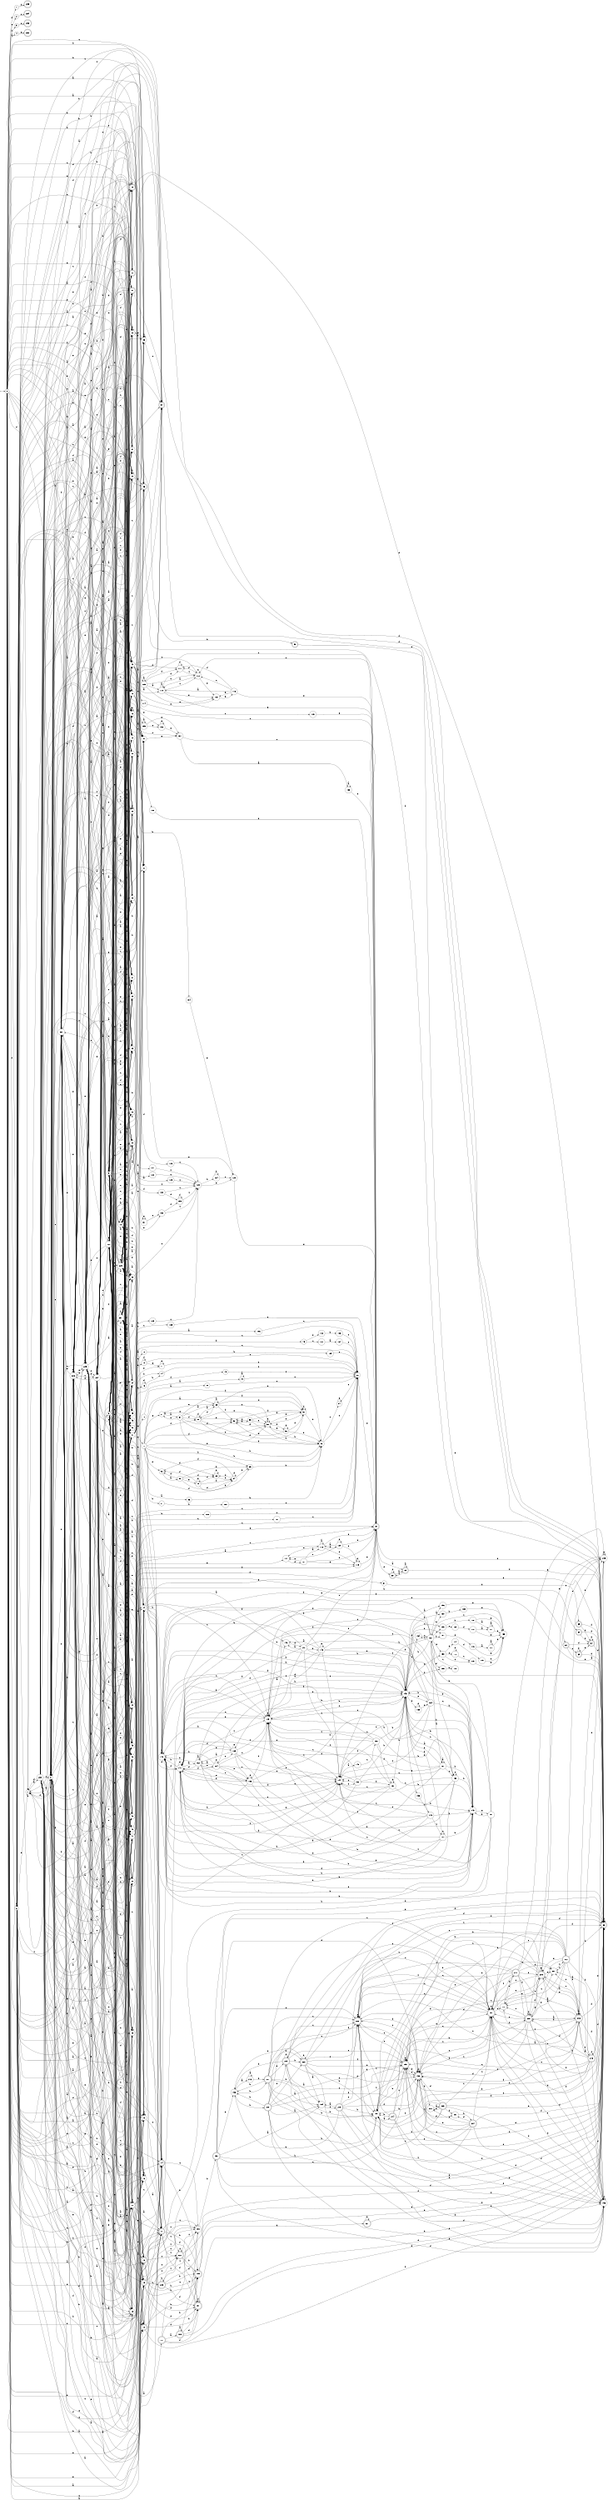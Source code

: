 digraph finite_state_machine {
rankdir=LR;
size="20,20";
node [shape = point]; "dummy0"
node [shape = circle]; "0";
"dummy0" -> "0";
node [shape = circle]; "1";
node [shape = circle]; "2";
node [shape = circle]; "3";
node [shape = circle]; "4";
node [shape = circle]; "5";
node [shape = circle]; "6";
node [shape = circle]; "7";
node [shape = circle]; "8";
node [shape = circle]; "9";
node [shape = circle]; "10";
node [shape = circle]; "11";
node [shape = doublecircle]; "12";node [shape = circle]; "13";
node [shape = doublecircle]; "14";node [shape = doublecircle]; "15";node [shape = circle]; "16";
node [shape = doublecircle]; "17";node [shape = doublecircle]; "18";node [shape = circle]; "19";
node [shape = doublecircle]; "20";node [shape = doublecircle]; "21";node [shape = circle]; "22";
node [shape = circle]; "23";
node [shape = circle]; "24";
node [shape = circle]; "25";
node [shape = circle]; "26";
node [shape = circle]; "27";
node [shape = circle]; "28";
node [shape = circle]; "29";
node [shape = circle]; "30";
node [shape = circle]; "31";
node [shape = circle]; "32";
node [shape = circle]; "33";
node [shape = circle]; "34";
node [shape = circle]; "35";
node [shape = circle]; "36";
node [shape = circle]; "37";
node [shape = circle]; "38";
node [shape = circle]; "39";
node [shape = circle]; "40";
node [shape = circle]; "41";
node [shape = circle]; "42";
node [shape = circle]; "43";
node [shape = circle]; "44";
node [shape = circle]; "45";
node [shape = circle]; "46";
node [shape = circle]; "47";
node [shape = circle]; "48";
node [shape = circle]; "49";
node [shape = circle]; "50";
node [shape = doublecircle]; "51";node [shape = circle]; "52";
node [shape = circle]; "53";
node [shape = doublecircle]; "54";node [shape = circle]; "55";
node [shape = doublecircle]; "56";node [shape = circle]; "57";
node [shape = doublecircle]; "58";node [shape = doublecircle]; "59";node [shape = doublecircle]; "60";node [shape = circle]; "61";
node [shape = doublecircle]; "62";node [shape = doublecircle]; "63";node [shape = doublecircle]; "64";node [shape = doublecircle]; "65";node [shape = circle]; "66";
node [shape = doublecircle]; "67";node [shape = doublecircle]; "68";node [shape = doublecircle]; "69";node [shape = circle]; "70";
node [shape = circle]; "71";
node [shape = circle]; "72";
node [shape = circle]; "73";
node [shape = circle]; "74";
node [shape = circle]; "75";
node [shape = circle]; "76";
node [shape = circle]; "77";
node [shape = circle]; "78";
node [shape = circle]; "79";
node [shape = circle]; "80";
node [shape = circle]; "81";
node [shape = circle]; "82";
node [shape = circle]; "83";
node [shape = circle]; "84";
node [shape = circle]; "85";
node [shape = circle]; "86";
node [shape = circle]; "87";
node [shape = circle]; "88";
node [shape = circle]; "89";
node [shape = circle]; "90";
node [shape = circle]; "91";
node [shape = circle]; "92";
node [shape = circle]; "93";
node [shape = circle]; "94";
node [shape = circle]; "95";
node [shape = circle]; "96";
node [shape = circle]; "97";
node [shape = circle]; "98";
node [shape = circle]; "99";
node [shape = circle]; "100";
node [shape = circle]; "101";
node [shape = circle]; "102";
node [shape = circle]; "103";
node [shape = circle]; "104";
node [shape = circle]; "105";
node [shape = circle]; "106";
node [shape = circle]; "107";
node [shape = circle]; "108";
node [shape = circle]; "109";
node [shape = circle]; "110";
node [shape = circle]; "111";
node [shape = circle]; "112";
node [shape = circle]; "113";
node [shape = circle]; "114";
node [shape = circle]; "115";
node [shape = circle]; "116";
node [shape = circle]; "117";
node [shape = circle]; "118";
node [shape = circle]; "119";
node [shape = circle]; "120";
node [shape = circle]; "121";
node [shape = circle]; "122";
node [shape = circle]; "123";
node [shape = circle]; "124";
node [shape = circle]; "125";
node [shape = circle]; "126";
node [shape = circle]; "127";
node [shape = circle]; "128";
node [shape = circle]; "129";
node [shape = circle]; "130";
node [shape = circle]; "131";
node [shape = circle]; "132";
node [shape = circle]; "133";
node [shape = circle]; "134";
node [shape = circle]; "135";
node [shape = circle]; "136";
node [shape = circle]; "137";
node [shape = circle]; "138";
node [shape = circle]; "139";
node [shape = circle]; "140";
node [shape = circle]; "141";
node [shape = circle]; "142";
node [shape = circle]; "143";
node [shape = circle]; "144";
node [shape = circle]; "145";
node [shape = circle]; "146";
node [shape = circle]; "147";
node [shape = circle]; "148";
node [shape = circle]; "149";
node [shape = circle]; "150";
node [shape = circle]; "151";
node [shape = circle]; "152";
node [shape = circle]; "153";
node [shape = circle]; "154";
node [shape = circle]; "155";
node [shape = circle]; "156";
node [shape = circle]; "157";
node [shape = circle]; "158";
node [shape = circle]; "159";
node [shape = circle]; "160";
node [shape = circle]; "161";
node [shape = circle]; "162";
node [shape = circle]; "163";
node [shape = circle]; "164";
node [shape = circle]; "165";
node [shape = circle]; "166";
node [shape = circle]; "167";
node [shape = circle]; "168";
node [shape = circle]; "169";
node [shape = circle]; "170";
node [shape = circle]; "171";
node [shape = circle]; "172";
node [shape = circle]; "173";
node [shape = circle]; "174";
node [shape = circle]; "175";
node [shape = circle]; "176";
node [shape = circle]; "177";
node [shape = circle]; "178";
node [shape = circle]; "179";
node [shape = circle]; "180";
node [shape = circle]; "181";
node [shape = circle]; "182";
node [shape = circle]; "183";
node [shape = circle]; "184";
node [shape = circle]; "185";
node [shape = circle]; "186";
node [shape = doublecircle]; "187";node [shape = doublecircle]; "188";node [shape = doublecircle]; "189";node [shape = circle]; "190";
node [shape = doublecircle]; "191";node [shape = doublecircle]; "192";node [shape = circle]; "193";
node [shape = circle]; "194";
node [shape = circle]; "195";
node [shape = circle]; "196";
node [shape = doublecircle]; "197";node [shape = doublecircle]; "198";node [shape = doublecircle]; "199";node [shape = doublecircle]; "200";node [shape = circle]; "201";
node [shape = circle]; "202";
node [shape = doublecircle]; "203";node [shape = doublecircle]; "204";node [shape = circle]; "205";
node [shape = doublecircle]; "206";node [shape = circle]; "207";
node [shape = doublecircle]; "208";node [shape = doublecircle]; "209";node [shape = circle]; "210";
node [shape = doublecircle]; "211";node [shape = doublecircle]; "212";node [shape = doublecircle]; "213";node [shape = doublecircle]; "214";node [shape = doublecircle]; "215";node [shape = circle]; "216";
node [shape = doublecircle]; "217";node [shape = doublecircle]; "218";node [shape = doublecircle]; "219";node [shape = doublecircle]; "220";node [shape = doublecircle]; "221";node [shape = doublecircle]; "222";node [shape = doublecircle]; "223";node [shape = circle]; "224";
node [shape = circle]; "225";
node [shape = circle]; "226";
node [shape = circle]; "227";
node [shape = circle]; "228";
node [shape = circle]; "229";
node [shape = circle]; "230";
node [shape = circle]; "231";
node [shape = doublecircle]; "232";node [shape = doublecircle]; "233";node [shape = doublecircle]; "234";node [shape = doublecircle]; "235";"0" -> "1" [label = "d"];
 "0" -> "3" [label = "d"];
 "0" -> "6" [label = "d"];
 "0" -> "7" [label = "d"];
 "0" -> "10" [label = "d"];
 "0" -> "13" [label = "d"];
 "0" -> "45" [label = "d"];
 "0" -> "19" [label = "d"];
 "0" -> "20" [label = "d"];
 "0" -> "21" [label = "d"];
 "0" -> "25" [label = "d"];
 "0" -> "30" [label = "d"];
 "0" -> "32" [label = "c"];
 "0" -> "2" [label = "c"];
 "0" -> "5" [label = "c"];
 "0" -> "39" [label = "c"];
 "0" -> "8" [label = "c"];
 "0" -> "40" [label = "c"];
 "0" -> "14" [label = "c"];
 "0" -> "51" [label = "c"];
 "0" -> "54" [label = "c"];
 "0" -> "57" [label = "c"];
 "0" -> "29" [label = "c"];
 "0" -> "4" [label = "a"];
 "0" -> "12" [label = "a"];
 "0" -> "17" [label = "a"];
 "0" -> "22" [label = "a"];
 "0" -> "27" [label = "a"];
 "0" -> "28" [label = "a"];
 "0" -> "31" [label = "a"];
 "0" -> "33" [label = "a"];
 "0" -> "36" [label = "a"];
 "0" -> "38" [label = "a"];
 "0" -> "43" [label = "a"];
 "0" -> "44" [label = "a"];
 "0" -> "46" [label = "a"];
 "0" -> "48" [label = "a"];
 "0" -> "49" [label = "a"];
 "0" -> "50" [label = "a"];
 "0" -> "55" [label = "a"];
 "0" -> "16" [label = "b"];
 "0" -> "53" [label = "b"];
 "0" -> "24" [label = "b"];
 "0" -> "9" [label = "b"];
 "0" -> "56" [label = "b"];
 "0" -> "11" [label = "b"];
 "0" -> "34" [label = "e"];
 "0" -> "35" [label = "e"];
 "0" -> "37" [label = "e"];
 "0" -> "41" [label = "e"];
 "0" -> "42" [label = "e"];
 "0" -> "15" [label = "e"];
 "0" -> "47" [label = "e"];
 "0" -> "18" [label = "e"];
 "0" -> "52" [label = "e"];
 "0" -> "23" [label = "e"];
 "0" -> "26" [label = "e"];
 "57" -> "58" [label = "b"];
 "58" -> "59" [label = "d"];
 "59" -> "59" [label = "d"];
 "56" -> "59" [label = "d"];
 "55" -> "55" [label = "a"];
 "55" -> "56" [label = "b"];
 "54" -> "59" [label = "d"];
 "53" -> "53" [label = "b"];
 "53" -> "52" [label = "e"];
 "53" -> "54" [label = "c"];
 "52" -> "52" [label = "e"];
 "52" -> "53" [label = "b"];
 "51" -> "59" [label = "d"];
 "50" -> "60" [label = "b"];
 "50" -> "62" [label = "b"];
 "50" -> "61" [label = "d"];
 "62" -> "63" [label = "e"];
 "62" -> "64" [label = "d"];
 "62" -> "59" [label = "d"];
 "64" -> "64" [label = "d"];
 "64" -> "59" [label = "d"];
 "63" -> "63" [label = "e"];
 "63" -> "64" [label = "d"];
 "63" -> "59" [label = "d"];
 "61" -> "65" [label = "d"];
 "65" -> "64" [label = "d"];
 "65" -> "59" [label = "d"];
 "60" -> "64" [label = "d"];
 "60" -> "59" [label = "d"];
 "49" -> "66" [label = "c"];
 "66" -> "67" [label = "e"];
 "67" -> "59" [label = "d"];
 "67" -> "68" [label = "d"];
 "67" -> "69" [label = "a"];
 "69" -> "69" [label = "a"];
 "69" -> "59" [label = "d"];
 "69" -> "68" [label = "d"];
 "68" -> "59" [label = "d"];
 "68" -> "68" [label = "d"];
 "68" -> "69" [label = "a"];
 "48" -> "66" [label = "c"];
 "47" -> "73" [label = "d"];
 "47" -> "75" [label = "d"];
 "47" -> "70" [label = "d"];
 "47" -> "78" [label = "e"];
 "47" -> "71" [label = "e"];
 "47" -> "72" [label = "c"];
 "47" -> "66" [label = "c"];
 "47" -> "77" [label = "c"];
 "47" -> "74" [label = "b"];
 "47" -> "76" [label = "b"];
 "47" -> "79" [label = "a"];
 "79" -> "79" [label = "a"];
 "79" -> "66" [label = "c"];
 "78" -> "80" [label = "a"];
 "80" -> "66" [label = "c"];
 "77" -> "81" [label = "b"];
 "77" -> "93" [label = "b"];
 "77" -> "85" [label = "b"];
 "77" -> "82" [label = "d"];
 "77" -> "83" [label = "d"];
 "77" -> "84" [label = "d"];
 "77" -> "88" [label = "d"];
 "77" -> "91" [label = "d"];
 "77" -> "92" [label = "d"];
 "77" -> "89" [label = "a"];
 "77" -> "86" [label = "a"];
 "77" -> "90" [label = "e"];
 "77" -> "87" [label = "e"];
 "93" -> "94" [label = "e"];
 "93" -> "66" [label = "c"];
 "94" -> "94" [label = "e"];
 "94" -> "66" [label = "c"];
 "92" -> "95" [label = "b"];
 "95" -> "91" [label = "d"];
 "95" -> "92" [label = "d"];
 "95" -> "90" [label = "e"];
 "95" -> "93" [label = "b"];
 "91" -> "91" [label = "d"];
 "91" -> "92" [label = "d"];
 "91" -> "90" [label = "e"];
 "91" -> "93" [label = "b"];
 "90" -> "90" [label = "e"];
 "90" -> "96" [label = "d"];
 "90" -> "91" [label = "d"];
 "90" -> "92" [label = "d"];
 "90" -> "93" [label = "b"];
 "96" -> "96" [label = "d"];
 "96" -> "91" [label = "d"];
 "96" -> "92" [label = "d"];
 "96" -> "90" [label = "e"];
 "96" -> "93" [label = "b"];
 "89" -> "89" [label = "a"];
 "89" -> "88" [label = "d"];
 "89" -> "91" [label = "d"];
 "89" -> "92" [label = "d"];
 "89" -> "90" [label = "e"];
 "89" -> "87" [label = "e"];
 "89" -> "93" [label = "b"];
 "88" -> "88" [label = "d"];
 "88" -> "91" [label = "d"];
 "88" -> "92" [label = "d"];
 "88" -> "89" [label = "a"];
 "88" -> "90" [label = "e"];
 "88" -> "87" [label = "e"];
 "88" -> "93" [label = "b"];
 "87" -> "97" [label = "a"];
 "97" -> "90" [label = "e"];
 "97" -> "87" [label = "e"];
 "97" -> "88" [label = "d"];
 "97" -> "91" [label = "d"];
 "97" -> "92" [label = "d"];
 "97" -> "89" [label = "a"];
 "97" -> "93" [label = "b"];
 "86" -> "93" [label = "b"];
 "85" -> "93" [label = "b"];
 "84" -> "82" [label = "d"];
 "84" -> "83" [label = "d"];
 "84" -> "84" [label = "d"];
 "84" -> "85" [label = "b"];
 "83" -> "83" [label = "d"];
 "83" -> "84" [label = "d"];
 "82" -> "98" [label = "a"];
 "98" -> "82" [label = "d"];
 "98" -> "83" [label = "d"];
 "98" -> "84" [label = "d"];
 "98" -> "99" [label = "e"];
 "98" -> "85" [label = "b"];
 "99" -> "99" [label = "e"];
 "99" -> "82" [label = "d"];
 "99" -> "83" [label = "d"];
 "99" -> "84" [label = "d"];
 "99" -> "85" [label = "b"];
 "81" -> "100" [label = "b"];
 "100" -> "66" [label = "c"];
 "76" -> "101" [label = "c"];
 "76" -> "102" [label = "d"];
 "102" -> "103" [label = "b"];
 "103" -> "66" [label = "c"];
 "101" -> "104" [label = "a"];
 "104" -> "66" [label = "c"];
 "75" -> "66" [label = "c"];
 "74" -> "66" [label = "c"];
 "73" -> "73" [label = "d"];
 "73" -> "74" [label = "b"];
 "72" -> "105" [label = "b"];
 "105" -> "66" [label = "c"];
 "71" -> "71" [label = "e"];
 "71" -> "66" [label = "c"];
 "70" -> "70" [label = "d"];
 "70" -> "71" [label = "e"];
 "70" -> "66" [label = "c"];
 "46" -> "106" [label = "a"];
 "106" -> "66" [label = "c"];
 "45" -> "107" [label = "c"];
 "107" -> "66" [label = "c"];
 "44" -> "66" [label = "c"];
 "43" -> "108" [label = "b"];
 "108" -> "66" [label = "c"];
 "42" -> "109" [label = "a"];
 "42" -> "110" [label = "a"];
 "42" -> "111" [label = "d"];
 "42" -> "112" [label = "c"];
 "42" -> "114" [label = "c"];
 "42" -> "113" [label = "e"];
 "42" -> "67" [label = "e"];
 "114" -> "115" [label = "e"];
 "115" -> "67" [label = "e"];
 "113" -> "116" [label = "e"];
 "116" -> "113" [label = "e"];
 "116" -> "67" [label = "e"];
 "116" -> "110" [label = "a"];
 "116" -> "111" [label = "d"];
 "116" -> "112" [label = "c"];
 "112" -> "112" [label = "c"];
 "112" -> "111" [label = "d"];
 "112" -> "110" [label = "a"];
 "112" -> "113" [label = "e"];
 "112" -> "67" [label = "e"];
 "111" -> "111" [label = "d"];
 "111" -> "112" [label = "c"];
 "110" -> "110" [label = "a"];
 "110" -> "111" [label = "d"];
 "110" -> "112" [label = "c"];
 "110" -> "113" [label = "e"];
 "110" -> "67" [label = "e"];
 "109" -> "109" [label = "a"];
 "109" -> "110" [label = "a"];
 "109" -> "111" [label = "d"];
 "109" -> "112" [label = "c"];
 "109" -> "113" [label = "e"];
 "109" -> "67" [label = "e"];
 "41" -> "67" [label = "e"];
 "41" -> "117" [label = "e"];
 "41" -> "118" [label = "a"];
 "41" -> "119" [label = "d"];
 "119" -> "119" [label = "d"];
 "119" -> "67" [label = "e"];
 "118" -> "118" [label = "a"];
 "118" -> "120" [label = "e"];
 "118" -> "67" [label = "e"];
 "118" -> "117" [label = "e"];
 "118" -> "119" [label = "d"];
 "120" -> "120" [label = "e"];
 "120" -> "67" [label = "e"];
 "120" -> "117" [label = "e"];
 "120" -> "118" [label = "a"];
 "120" -> "119" [label = "d"];
 "117" -> "121" [label = "d"];
 "121" -> "67" [label = "e"];
 "121" -> "117" [label = "e"];
 "121" -> "118" [label = "a"];
 "121" -> "119" [label = "d"];
 "40" -> "67" [label = "e"];
 "39" -> "122" [label = "a"];
 "122" -> "123" [label = "c"];
 "123" -> "124" [label = "b"];
 "123" -> "125" [label = "e"];
 "125" -> "67" [label = "e"];
 "124" -> "124" [label = "b"];
 "124" -> "125" [label = "e"];
 "38" -> "126" [label = "d"];
 "126" -> "123" [label = "c"];
 "37" -> "127" [label = "b"];
 "127" -> "123" [label = "c"];
 "36" -> "123" [label = "c"];
 "35" -> "128" [label = "a"];
 "128" -> "123" [label = "c"];
 "34" -> "129" [label = "d"];
 "129" -> "123" [label = "c"];
 "33" -> "123" [label = "c"];
 "32" -> "130" [label = "d"];
 "32" -> "131" [label = "e"];
 "32" -> "132" [label = "e"];
 "132" -> "133" [label = "d"];
 "132" -> "123" [label = "c"];
 "133" -> "133" [label = "d"];
 "133" -> "123" [label = "c"];
 "131" -> "131" [label = "e"];
 "131" -> "132" [label = "e"];
 "130" -> "133" [label = "d"];
 "130" -> "123" [label = "c"];
 "31" -> "125" [label = "e"];
 "30" -> "30" [label = "d"];
 "30" -> "31" [label = "a"];
 "29" -> "134" [label = "b"];
 "134" -> "125" [label = "e"];
 "28" -> "135" [label = "a"];
 "28" -> "136" [label = "e"];
 "28" -> "137" [label = "e"];
 "137" -> "138" [label = "a"];
 "137" -> "67" [label = "e"];
 "138" -> "138" [label = "a"];
 "138" -> "67" [label = "e"];
 "136" -> "136" [label = "e"];
 "136" -> "137" [label = "e"];
 "135" -> "135" [label = "a"];
 "135" -> "136" [label = "e"];
 "135" -> "137" [label = "e"];
 "27" -> "137" [label = "e"];
 "26" -> "26" [label = "e"];
 "26" -> "27" [label = "a"];
 "25" -> "139" [label = "c"];
 "139" -> "67" [label = "e"];
 "24" -> "140" [label = "b"];
 "24" -> "142" [label = "b"];
 "24" -> "143" [label = "b"];
 "24" -> "141" [label = "d"];
 "24" -> "144" [label = "c"];
 "24" -> "145" [label = "c"];
 "24" -> "146" [label = "a"];
 "24" -> "67" [label = "e"];
 "146" -> "147" [label = "d"];
 "147" -> "146" [label = "a"];
 "147" -> "67" [label = "e"];
 "147" -> "148" [label = "e"];
 "147" -> "140" [label = "b"];
 "147" -> "142" [label = "b"];
 "147" -> "143" [label = "b"];
 "147" -> "141" [label = "d"];
 "147" -> "144" [label = "c"];
 "147" -> "145" [label = "c"];
 "148" -> "67" [label = "e"];
 "148" -> "148" [label = "e"];
 "148" -> "146" [label = "a"];
 "148" -> "140" [label = "b"];
 "148" -> "142" [label = "b"];
 "148" -> "143" [label = "b"];
 "148" -> "141" [label = "d"];
 "148" -> "144" [label = "c"];
 "148" -> "145" [label = "c"];
 "145" -> "144" [label = "c"];
 "145" -> "145" [label = "c"];
 "145" -> "140" [label = "b"];
 "145" -> "142" [label = "b"];
 "145" -> "143" [label = "b"];
 "145" -> "141" [label = "d"];
 "145" -> "146" [label = "a"];
 "145" -> "67" [label = "e"];
 "144" -> "149" [label = "a"];
 "144" -> "150" [label = "c"];
 "150" -> "144" [label = "c"];
 "150" -> "145" [label = "c"];
 "150" -> "141" [label = "d"];
 "150" -> "151" [label = "d"];
 "150" -> "140" [label = "b"];
 "150" -> "142" [label = "b"];
 "150" -> "143" [label = "b"];
 "151" -> "141" [label = "d"];
 "151" -> "151" [label = "d"];
 "151" -> "144" [label = "c"];
 "151" -> "145" [label = "c"];
 "151" -> "140" [label = "b"];
 "151" -> "142" [label = "b"];
 "151" -> "143" [label = "b"];
 "149" -> "152" [label = "c"];
 "152" -> "144" [label = "c"];
 "152" -> "145" [label = "c"];
 "152" -> "141" [label = "d"];
 "152" -> "151" [label = "d"];
 "152" -> "140" [label = "b"];
 "152" -> "142" [label = "b"];
 "152" -> "143" [label = "b"];
 "143" -> "160" [label = "b"];
 "143" -> "140" [label = "b"];
 "143" -> "157" [label = "b"];
 "143" -> "142" [label = "b"];
 "143" -> "143" [label = "b"];
 "143" -> "153" [label = "e"];
 "143" -> "164" [label = "e"];
 "143" -> "158" [label = "e"];
 "143" -> "144" [label = "c"];
 "143" -> "145" [label = "c"];
 "143" -> "162" [label = "c"];
 "143" -> "154" [label = "c"];
 "143" -> "159" [label = "c"];
 "143" -> "155" [label = "d"];
 "143" -> "163" [label = "d"];
 "143" -> "141" [label = "d"];
 "143" -> "161" [label = "a"];
 "143" -> "156" [label = "a"];
 "164" -> "140" [label = "b"];
 "164" -> "142" [label = "b"];
 "164" -> "143" [label = "b"];
 "164" -> "141" [label = "d"];
 "164" -> "144" [label = "c"];
 "164" -> "145" [label = "c"];
 "163" -> "163" [label = "d"];
 "163" -> "164" [label = "e"];
 "162" -> "144" [label = "c"];
 "162" -> "145" [label = "c"];
 "162" -> "162" [label = "c"];
 "162" -> "140" [label = "b"];
 "162" -> "142" [label = "b"];
 "162" -> "143" [label = "b"];
 "162" -> "141" [label = "d"];
 "161" -> "161" [label = "a"];
 "161" -> "144" [label = "c"];
 "161" -> "145" [label = "c"];
 "161" -> "162" [label = "c"];
 "161" -> "140" [label = "b"];
 "161" -> "142" [label = "b"];
 "161" -> "143" [label = "b"];
 "161" -> "141" [label = "d"];
 "160" -> "165" [label = "b"];
 "165" -> "166" [label = "e"];
 "166" -> "167" [label = "c"];
 "167" -> "144" [label = "c"];
 "167" -> "145" [label = "c"];
 "167" -> "162" [label = "c"];
 "167" -> "154" [label = "c"];
 "167" -> "159" [label = "c"];
 "167" -> "155" [label = "d"];
 "167" -> "141" [label = "d"];
 "167" -> "161" [label = "a"];
 "167" -> "156" [label = "a"];
 "167" -> "160" [label = "b"];
 "167" -> "140" [label = "b"];
 "167" -> "157" [label = "b"];
 "167" -> "142" [label = "b"];
 "167" -> "143" [label = "b"];
 "167" -> "158" [label = "e"];
 "159" -> "168" [label = "b"];
 "159" -> "169" [label = "c"];
 "169" -> "170" [label = "d"];
 "170" -> "171" [label = "a"];
 "170" -> "166" [label = "e"];
 "171" -> "171" [label = "a"];
 "171" -> "166" [label = "e"];
 "168" -> "171" [label = "a"];
 "168" -> "166" [label = "e"];
 "158" -> "172" [label = "d"];
 "158" -> "174" [label = "d"];
 "158" -> "173" [label = "c"];
 "174" -> "175" [label = "d"];
 "175" -> "166" [label = "e"];
 "173" -> "166" [label = "e"];
 "172" -> "172" [label = "d"];
 "172" -> "173" [label = "c"];
 "157" -> "176" [label = "d"];
 "176" -> "177" [label = "a"];
 "176" -> "166" [label = "e"];
 "177" -> "177" [label = "a"];
 "177" -> "166" [label = "e"];
 "156" -> "166" [label = "e"];
 "155" -> "178" [label = "b"];
 "178" -> "167" [label = "c"];
 "154" -> "167" [label = "c"];
 "153" -> "179" [label = "c"];
 "179" -> "144" [label = "c"];
 "179" -> "145" [label = "c"];
 "179" -> "180" [label = "c"];
 "179" -> "140" [label = "b"];
 "179" -> "142" [label = "b"];
 "179" -> "143" [label = "b"];
 "179" -> "141" [label = "d"];
 "180" -> "144" [label = "c"];
 "180" -> "145" [label = "c"];
 "180" -> "180" [label = "c"];
 "180" -> "140" [label = "b"];
 "180" -> "142" [label = "b"];
 "180" -> "143" [label = "b"];
 "180" -> "141" [label = "d"];
 "142" -> "181" [label = "e"];
 "181" -> "140" [label = "b"];
 "181" -> "142" [label = "b"];
 "181" -> "143" [label = "b"];
 "181" -> "141" [label = "d"];
 "181" -> "144" [label = "c"];
 "181" -> "145" [label = "c"];
 "141" -> "141" [label = "d"];
 "141" -> "182" [label = "a"];
 "141" -> "183" [label = "e"];
 "141" -> "140" [label = "b"];
 "141" -> "142" [label = "b"];
 "141" -> "143" [label = "b"];
 "141" -> "144" [label = "c"];
 "141" -> "145" [label = "c"];
 "183" -> "183" [label = "e"];
 "183" -> "141" [label = "d"];
 "183" -> "140" [label = "b"];
 "183" -> "142" [label = "b"];
 "183" -> "143" [label = "b"];
 "183" -> "144" [label = "c"];
 "183" -> "145" [label = "c"];
 "182" -> "182" [label = "a"];
 "182" -> "184" [label = "e"];
 "182" -> "185" [label = "e"];
 "182" -> "183" [label = "e"];
 "182" -> "141" [label = "d"];
 "182" -> "140" [label = "b"];
 "182" -> "142" [label = "b"];
 "182" -> "143" [label = "b"];
 "182" -> "144" [label = "c"];
 "182" -> "145" [label = "c"];
 "185" -> "185" [label = "e"];
 "185" -> "183" [label = "e"];
 "185" -> "182" [label = "a"];
 "185" -> "141" [label = "d"];
 "185" -> "140" [label = "b"];
 "185" -> "142" [label = "b"];
 "185" -> "143" [label = "b"];
 "185" -> "144" [label = "c"];
 "185" -> "145" [label = "c"];
 "184" -> "184" [label = "e"];
 "184" -> "185" [label = "e"];
 "184" -> "183" [label = "e"];
 "184" -> "182" [label = "a"];
 "184" -> "141" [label = "d"];
 "184" -> "140" [label = "b"];
 "184" -> "142" [label = "b"];
 "184" -> "143" [label = "b"];
 "184" -> "144" [label = "c"];
 "184" -> "145" [label = "c"];
 "140" -> "140" [label = "b"];
 "140" -> "142" [label = "b"];
 "140" -> "143" [label = "b"];
 "140" -> "141" [label = "d"];
 "140" -> "144" [label = "c"];
 "140" -> "145" [label = "c"];
 "23" -> "23" [label = "e"];
 "23" -> "24" [label = "b"];
 "22" -> "186" [label = "d"];
 "186" -> "67" [label = "e"];
 "21" -> "59" [label = "d"];
 "20" -> "59" [label = "d"];
 "19" -> "187" [label = "a"];
 "187" -> "188" [label = "a"];
 "187" -> "189" [label = "b"];
 "187" -> "190" [label = "c"];
 "187" -> "59" [label = "d"];
 "187" -> "191" [label = "d"];
 "191" -> "59" [label = "d"];
 "191" -> "191" [label = "d"];
 "190" -> "192" [label = "b"];
 "192" -> "193" [label = "b"];
 "192" -> "195" [label = "b"];
 "192" -> "194" [label = "a"];
 "192" -> "59" [label = "d"];
 "192" -> "196" [label = "d"];
 "192" -> "198" [label = "d"];
 "192" -> "200" [label = "c"];
 "192" -> "197" [label = "c"];
 "192" -> "199" [label = "c"];
 "200" -> "200" [label = "c"];
 "200" -> "197" [label = "c"];
 "200" -> "199" [label = "c"];
 "200" -> "195" [label = "b"];
 "200" -> "59" [label = "d"];
 "200" -> "196" [label = "d"];
 "200" -> "198" [label = "d"];
 "199" -> "200" [label = "c"];
 "199" -> "197" [label = "c"];
 "199" -> "199" [label = "c"];
 "199" -> "195" [label = "b"];
 "199" -> "59" [label = "d"];
 "199" -> "196" [label = "d"];
 "199" -> "198" [label = "d"];
 "198" -> "196" [label = "d"];
 "198" -> "198" [label = "d"];
 "198" -> "201" [label = "d"];
 "198" -> "202" [label = "d"];
 "198" -> "59" [label = "d"];
 "198" -> "195" [label = "b"];
 "198" -> "200" [label = "c"];
 "198" -> "197" [label = "c"];
 "198" -> "199" [label = "c"];
 "202" -> "203" [label = "a"];
 "203" -> "196" [label = "d"];
 "203" -> "198" [label = "d"];
 "203" -> "201" [label = "d"];
 "203" -> "202" [label = "d"];
 "203" -> "59" [label = "d"];
 "203" -> "195" [label = "b"];
 "203" -> "200" [label = "c"];
 "203" -> "197" [label = "c"];
 "203" -> "199" [label = "c"];
 "201" -> "204" [label = "b"];
 "204" -> "196" [label = "d"];
 "204" -> "198" [label = "d"];
 "204" -> "201" [label = "d"];
 "204" -> "202" [label = "d"];
 "204" -> "59" [label = "d"];
 "204" -> "195" [label = "b"];
 "204" -> "200" [label = "c"];
 "204" -> "197" [label = "c"];
 "204" -> "199" [label = "c"];
 "197" -> "200" [label = "c"];
 "197" -> "199" [label = "c"];
 "197" -> "197" [label = "c"];
 "197" -> "207" [label = "c"];
 "197" -> "209" [label = "d"];
 "197" -> "59" [label = "d"];
 "197" -> "196" [label = "d"];
 "197" -> "198" [label = "d"];
 "197" -> "208" [label = "e"];
 "197" -> "210" [label = "e"];
 "197" -> "205" [label = "e"];
 "197" -> "206" [label = "a"];
 "197" -> "195" [label = "b"];
 "210" -> "211" [label = "d"];
 "211" -> "208" [label = "e"];
 "211" -> "210" [label = "e"];
 "211" -> "205" [label = "e"];
 "211" -> "206" [label = "a"];
 "211" -> "200" [label = "c"];
 "211" -> "199" [label = "c"];
 "211" -> "197" [label = "c"];
 "211" -> "207" [label = "c"];
 "211" -> "209" [label = "d"];
 "211" -> "59" [label = "d"];
 "211" -> "196" [label = "d"];
 "211" -> "198" [label = "d"];
 "211" -> "195" [label = "b"];
 "209" -> "209" [label = "d"];
 "209" -> "59" [label = "d"];
 "209" -> "196" [label = "d"];
 "209" -> "198" [label = "d"];
 "209" -> "208" [label = "e"];
 "209" -> "210" [label = "e"];
 "209" -> "205" [label = "e"];
 "209" -> "206" [label = "a"];
 "209" -> "200" [label = "c"];
 "209" -> "199" [label = "c"];
 "209" -> "197" [label = "c"];
 "209" -> "207" [label = "c"];
 "209" -> "195" [label = "b"];
 "208" -> "208" [label = "e"];
 "208" -> "210" [label = "e"];
 "208" -> "205" [label = "e"];
 "208" -> "206" [label = "a"];
 "208" -> "200" [label = "c"];
 "208" -> "199" [label = "c"];
 "208" -> "197" [label = "c"];
 "208" -> "207" [label = "c"];
 "208" -> "209" [label = "d"];
 "208" -> "59" [label = "d"];
 "208" -> "196" [label = "d"];
 "208" -> "198" [label = "d"];
 "208" -> "195" [label = "b"];
 "207" -> "212" [label = "c"];
 "212" -> "200" [label = "c"];
 "212" -> "199" [label = "c"];
 "212" -> "197" [label = "c"];
 "212" -> "207" [label = "c"];
 "212" -> "208" [label = "e"];
 "212" -> "210" [label = "e"];
 "212" -> "205" [label = "e"];
 "212" -> "206" [label = "a"];
 "212" -> "209" [label = "d"];
 "212" -> "59" [label = "d"];
 "212" -> "196" [label = "d"];
 "212" -> "198" [label = "d"];
 "212" -> "195" [label = "b"];
 "206" -> "206" [label = "a"];
 "206" -> "208" [label = "e"];
 "206" -> "210" [label = "e"];
 "206" -> "205" [label = "e"];
 "206" -> "197" [label = "c"];
 "206" -> "213" [label = "c"];
 "206" -> "199" [label = "c"];
 "206" -> "200" [label = "c"];
 "206" -> "207" [label = "c"];
 "206" -> "209" [label = "d"];
 "206" -> "59" [label = "d"];
 "206" -> "196" [label = "d"];
 "206" -> "198" [label = "d"];
 "206" -> "195" [label = "b"];
 "213" -> "197" [label = "c"];
 "213" -> "213" [label = "c"];
 "213" -> "199" [label = "c"];
 "213" -> "200" [label = "c"];
 "213" -> "207" [label = "c"];
 "213" -> "208" [label = "e"];
 "213" -> "210" [label = "e"];
 "213" -> "205" [label = "e"];
 "213" -> "206" [label = "a"];
 "213" -> "209" [label = "d"];
 "213" -> "59" [label = "d"];
 "213" -> "196" [label = "d"];
 "213" -> "198" [label = "d"];
 "213" -> "195" [label = "b"];
 "205" -> "205" [label = "e"];
 "205" -> "206" [label = "a"];
 "196" -> "196" [label = "d"];
 "196" -> "197" [label = "c"];
 "195" -> "214" [label = "a"];
 "214" -> "195" [label = "b"];
 "214" -> "59" [label = "d"];
 "214" -> "196" [label = "d"];
 "214" -> "198" [label = "d"];
 "214" -> "200" [label = "c"];
 "214" -> "197" [label = "c"];
 "214" -> "199" [label = "c"];
 "194" -> "215" [label = "c"];
 "215" -> "194" [label = "a"];
 "215" -> "193" [label = "b"];
 "215" -> "195" [label = "b"];
 "215" -> "59" [label = "d"];
 "215" -> "196" [label = "d"];
 "215" -> "198" [label = "d"];
 "215" -> "200" [label = "c"];
 "215" -> "197" [label = "c"];
 "215" -> "199" [label = "c"];
 "193" -> "216" [label = "a"];
 "193" -> "217" [label = "b"];
 "193" -> "218" [label = "b"];
 "218" -> "193" [label = "b"];
 "218" -> "195" [label = "b"];
 "218" -> "220" [label = "b"];
 "218" -> "59" [label = "d"];
 "218" -> "219" [label = "d"];
 "218" -> "196" [label = "d"];
 "218" -> "198" [label = "d"];
 "218" -> "194" [label = "a"];
 "218" -> "200" [label = "c"];
 "218" -> "197" [label = "c"];
 "218" -> "199" [label = "c"];
 "220" -> "193" [label = "b"];
 "220" -> "195" [label = "b"];
 "220" -> "220" [label = "b"];
 "220" -> "194" [label = "a"];
 "220" -> "59" [label = "d"];
 "220" -> "196" [label = "d"];
 "220" -> "198" [label = "d"];
 "220" -> "200" [label = "c"];
 "220" -> "197" [label = "c"];
 "220" -> "199" [label = "c"];
 "219" -> "59" [label = "d"];
 "219" -> "219" [label = "d"];
 "219" -> "196" [label = "d"];
 "219" -> "198" [label = "d"];
 "219" -> "193" [label = "b"];
 "219" -> "195" [label = "b"];
 "219" -> "220" [label = "b"];
 "219" -> "194" [label = "a"];
 "219" -> "200" [label = "c"];
 "219" -> "197" [label = "c"];
 "219" -> "199" [label = "c"];
 "217" -> "193" [label = "b"];
 "217" -> "195" [label = "b"];
 "217" -> "220" [label = "b"];
 "217" -> "59" [label = "d"];
 "217" -> "219" [label = "d"];
 "217" -> "196" [label = "d"];
 "217" -> "198" [label = "d"];
 "217" -> "194" [label = "a"];
 "217" -> "200" [label = "c"];
 "217" -> "197" [label = "c"];
 "217" -> "199" [label = "c"];
 "216" -> "216" [label = "a"];
 "216" -> "217" [label = "b"];
 "189" -> "59" [label = "d"];
 "189" -> "221" [label = "d"];
 "221" -> "59" [label = "d"];
 "221" -> "221" [label = "d"];
 "188" -> "188" [label = "a"];
 "188" -> "189" [label = "b"];
 "188" -> "190" [label = "c"];
 "188" -> "59" [label = "d"];
 "188" -> "191" [label = "d"];
 "18" -> "190" [label = "c"];
 "18" -> "222" [label = "c"];
 "18" -> "189" [label = "b"];
 "18" -> "59" [label = "d"];
 "18" -> "191" [label = "d"];
 "222" -> "190" [label = "c"];
 "222" -> "222" [label = "c"];
 "222" -> "189" [label = "b"];
 "222" -> "59" [label = "d"];
 "222" -> "191" [label = "d"];
 "17" -> "190" [label = "c"];
 "17" -> "222" [label = "c"];
 "17" -> "189" [label = "b"];
 "17" -> "59" [label = "d"];
 "17" -> "191" [label = "d"];
 "16" -> "16" [label = "b"];
 "16" -> "17" [label = "a"];
 "15" -> "189" [label = "b"];
 "15" -> "223" [label = "b"];
 "15" -> "190" [label = "c"];
 "15" -> "222" [label = "c"];
 "15" -> "59" [label = "d"];
 "15" -> "191" [label = "d"];
 "223" -> "189" [label = "b"];
 "223" -> "223" [label = "b"];
 "223" -> "190" [label = "c"];
 "223" -> "222" [label = "c"];
 "223" -> "59" [label = "d"];
 "223" -> "191" [label = "d"];
 "14" -> "190" [label = "c"];
 "14" -> "222" [label = "c"];
 "14" -> "189" [label = "b"];
 "14" -> "59" [label = "d"];
 "14" -> "191" [label = "d"];
 "13" -> "13" [label = "d"];
 "13" -> "14" [label = "c"];
 "12" -> "190" [label = "c"];
 "12" -> "222" [label = "c"];
 "12" -> "189" [label = "b"];
 "12" -> "59" [label = "d"];
 "12" -> "191" [label = "d"];
 "11" -> "16" [label = "b"];
 "11" -> "11" [label = "b"];
 "11" -> "17" [label = "a"];
 "11" -> "12" [label = "a"];
 "11" -> "13" [label = "d"];
 "11" -> "14" [label = "c"];
 "11" -> "18" [label = "e"];
 "11" -> "15" [label = "e"];
 "10" -> "10" [label = "d"];
 "10" -> "13" [label = "d"];
 "10" -> "45" [label = "d"];
 "10" -> "19" [label = "d"];
 "10" -> "20" [label = "d"];
 "10" -> "21" [label = "d"];
 "10" -> "25" [label = "d"];
 "10" -> "30" [label = "d"];
 "10" -> "16" [label = "b"];
 "10" -> "53" [label = "b"];
 "10" -> "24" [label = "b"];
 "10" -> "56" [label = "b"];
 "10" -> "11" [label = "b"];
 "10" -> "12" [label = "a"];
 "10" -> "17" [label = "a"];
 "10" -> "22" [label = "a"];
 "10" -> "27" [label = "a"];
 "10" -> "28" [label = "a"];
 "10" -> "31" [label = "a"];
 "10" -> "33" [label = "a"];
 "10" -> "36" [label = "a"];
 "10" -> "38" [label = "a"];
 "10" -> "43" [label = "a"];
 "10" -> "44" [label = "a"];
 "10" -> "46" [label = "a"];
 "10" -> "48" [label = "a"];
 "10" -> "49" [label = "a"];
 "10" -> "50" [label = "a"];
 "10" -> "55" [label = "a"];
 "10" -> "32" [label = "c"];
 "10" -> "39" [label = "c"];
 "10" -> "40" [label = "c"];
 "10" -> "14" [label = "c"];
 "10" -> "51" [label = "c"];
 "10" -> "54" [label = "c"];
 "10" -> "57" [label = "c"];
 "10" -> "29" [label = "c"];
 "10" -> "34" [label = "e"];
 "10" -> "35" [label = "e"];
 "10" -> "37" [label = "e"];
 "10" -> "41" [label = "e"];
 "10" -> "42" [label = "e"];
 "10" -> "15" [label = "e"];
 "10" -> "47" [label = "e"];
 "10" -> "18" [label = "e"];
 "10" -> "52" [label = "e"];
 "10" -> "23" [label = "e"];
 "10" -> "26" [label = "e"];
 "9" -> "16" [label = "b"];
 "9" -> "53" [label = "b"];
 "9" -> "24" [label = "b"];
 "9" -> "9" [label = "b"];
 "9" -> "56" [label = "b"];
 "9" -> "11" [label = "b"];
 "9" -> "10" [label = "d"];
 "9" -> "13" [label = "d"];
 "9" -> "45" [label = "d"];
 "9" -> "19" [label = "d"];
 "9" -> "20" [label = "d"];
 "9" -> "21" [label = "d"];
 "9" -> "25" [label = "d"];
 "9" -> "30" [label = "d"];
 "9" -> "12" [label = "a"];
 "9" -> "17" [label = "a"];
 "9" -> "22" [label = "a"];
 "9" -> "27" [label = "a"];
 "9" -> "28" [label = "a"];
 "9" -> "31" [label = "a"];
 "9" -> "33" [label = "a"];
 "9" -> "36" [label = "a"];
 "9" -> "38" [label = "a"];
 "9" -> "43" [label = "a"];
 "9" -> "44" [label = "a"];
 "9" -> "46" [label = "a"];
 "9" -> "48" [label = "a"];
 "9" -> "49" [label = "a"];
 "9" -> "50" [label = "a"];
 "9" -> "55" [label = "a"];
 "9" -> "32" [label = "c"];
 "9" -> "39" [label = "c"];
 "9" -> "40" [label = "c"];
 "9" -> "14" [label = "c"];
 "9" -> "51" [label = "c"];
 "9" -> "54" [label = "c"];
 "9" -> "57" [label = "c"];
 "9" -> "29" [label = "c"];
 "9" -> "34" [label = "e"];
 "9" -> "35" [label = "e"];
 "9" -> "37" [label = "e"];
 "9" -> "41" [label = "e"];
 "9" -> "42" [label = "e"];
 "9" -> "15" [label = "e"];
 "9" -> "47" [label = "e"];
 "9" -> "18" [label = "e"];
 "9" -> "52" [label = "e"];
 "9" -> "23" [label = "e"];
 "9" -> "26" [label = "e"];
 "8" -> "224" [label = "c"];
 "8" -> "32" [label = "c"];
 "8" -> "39" [label = "c"];
 "8" -> "8" [label = "c"];
 "8" -> "40" [label = "c"];
 "8" -> "14" [label = "c"];
 "8" -> "51" [label = "c"];
 "8" -> "54" [label = "c"];
 "8" -> "57" [label = "c"];
 "8" -> "29" [label = "c"];
 "8" -> "225" [label = "e"];
 "8" -> "226" [label = "e"];
 "8" -> "227" [label = "e"];
 "8" -> "34" [label = "e"];
 "8" -> "35" [label = "e"];
 "8" -> "37" [label = "e"];
 "8" -> "41" [label = "e"];
 "8" -> "42" [label = "e"];
 "8" -> "15" [label = "e"];
 "8" -> "47" [label = "e"];
 "8" -> "18" [label = "e"];
 "8" -> "52" [label = "e"];
 "8" -> "23" [label = "e"];
 "8" -> "26" [label = "e"];
 "8" -> "7" [label = "d"];
 "8" -> "13" [label = "d"];
 "8" -> "45" [label = "d"];
 "8" -> "19" [label = "d"];
 "8" -> "20" [label = "d"];
 "8" -> "21" [label = "d"];
 "8" -> "25" [label = "d"];
 "8" -> "30" [label = "d"];
 "8" -> "16" [label = "b"];
 "8" -> "53" [label = "b"];
 "8" -> "24" [label = "b"];
 "8" -> "56" [label = "b"];
 "8" -> "11" [label = "b"];
 "8" -> "12" [label = "a"];
 "8" -> "17" [label = "a"];
 "8" -> "22" [label = "a"];
 "8" -> "27" [label = "a"];
 "8" -> "28" [label = "a"];
 "8" -> "31" [label = "a"];
 "8" -> "33" [label = "a"];
 "8" -> "36" [label = "a"];
 "8" -> "38" [label = "a"];
 "8" -> "43" [label = "a"];
 "8" -> "44" [label = "a"];
 "8" -> "46" [label = "a"];
 "8" -> "48" [label = "a"];
 "8" -> "49" [label = "a"];
 "8" -> "50" [label = "a"];
 "8" -> "55" [label = "a"];
 "227" -> "225" [label = "e"];
 "227" -> "226" [label = "e"];
 "227" -> "227" [label = "e"];
 "227" -> "34" [label = "e"];
 "227" -> "35" [label = "e"];
 "227" -> "37" [label = "e"];
 "227" -> "41" [label = "e"];
 "227" -> "42" [label = "e"];
 "227" -> "15" [label = "e"];
 "227" -> "47" [label = "e"];
 "227" -> "18" [label = "e"];
 "227" -> "52" [label = "e"];
 "227" -> "23" [label = "e"];
 "227" -> "26" [label = "e"];
 "227" -> "224" [label = "c"];
 "227" -> "32" [label = "c"];
 "227" -> "39" [label = "c"];
 "227" -> "8" [label = "c"];
 "227" -> "40" [label = "c"];
 "227" -> "14" [label = "c"];
 "227" -> "51" [label = "c"];
 "227" -> "54" [label = "c"];
 "227" -> "57" [label = "c"];
 "227" -> "29" [label = "c"];
 "227" -> "7" [label = "d"];
 "227" -> "13" [label = "d"];
 "227" -> "45" [label = "d"];
 "227" -> "19" [label = "d"];
 "227" -> "20" [label = "d"];
 "227" -> "21" [label = "d"];
 "227" -> "25" [label = "d"];
 "227" -> "30" [label = "d"];
 "227" -> "16" [label = "b"];
 "227" -> "53" [label = "b"];
 "227" -> "24" [label = "b"];
 "227" -> "56" [label = "b"];
 "227" -> "11" [label = "b"];
 "227" -> "12" [label = "a"];
 "227" -> "17" [label = "a"];
 "227" -> "22" [label = "a"];
 "227" -> "27" [label = "a"];
 "227" -> "28" [label = "a"];
 "227" -> "31" [label = "a"];
 "227" -> "33" [label = "a"];
 "227" -> "36" [label = "a"];
 "227" -> "38" [label = "a"];
 "227" -> "43" [label = "a"];
 "227" -> "44" [label = "a"];
 "227" -> "46" [label = "a"];
 "227" -> "48" [label = "a"];
 "227" -> "49" [label = "a"];
 "227" -> "50" [label = "a"];
 "227" -> "55" [label = "a"];
 "226" -> "225" [label = "e"];
 "226" -> "226" [label = "e"];
 "226" -> "227" [label = "e"];
 "226" -> "34" [label = "e"];
 "226" -> "35" [label = "e"];
 "226" -> "37" [label = "e"];
 "226" -> "41" [label = "e"];
 "226" -> "42" [label = "e"];
 "226" -> "15" [label = "e"];
 "226" -> "47" [label = "e"];
 "226" -> "18" [label = "e"];
 "226" -> "52" [label = "e"];
 "226" -> "23" [label = "e"];
 "226" -> "26" [label = "e"];
 "226" -> "224" [label = "c"];
 "226" -> "32" [label = "c"];
 "226" -> "39" [label = "c"];
 "226" -> "8" [label = "c"];
 "226" -> "40" [label = "c"];
 "226" -> "14" [label = "c"];
 "226" -> "51" [label = "c"];
 "226" -> "54" [label = "c"];
 "226" -> "57" [label = "c"];
 "226" -> "29" [label = "c"];
 "226" -> "7" [label = "d"];
 "226" -> "13" [label = "d"];
 "226" -> "45" [label = "d"];
 "226" -> "19" [label = "d"];
 "226" -> "20" [label = "d"];
 "226" -> "21" [label = "d"];
 "226" -> "25" [label = "d"];
 "226" -> "30" [label = "d"];
 "226" -> "16" [label = "b"];
 "226" -> "53" [label = "b"];
 "226" -> "24" [label = "b"];
 "226" -> "56" [label = "b"];
 "226" -> "11" [label = "b"];
 "226" -> "12" [label = "a"];
 "226" -> "17" [label = "a"];
 "226" -> "22" [label = "a"];
 "226" -> "27" [label = "a"];
 "226" -> "28" [label = "a"];
 "226" -> "31" [label = "a"];
 "226" -> "33" [label = "a"];
 "226" -> "36" [label = "a"];
 "226" -> "38" [label = "a"];
 "226" -> "43" [label = "a"];
 "226" -> "44" [label = "a"];
 "226" -> "46" [label = "a"];
 "226" -> "48" [label = "a"];
 "226" -> "49" [label = "a"];
 "226" -> "50" [label = "a"];
 "226" -> "55" [label = "a"];
 "225" -> "225" [label = "e"];
 "225" -> "226" [label = "e"];
 "225" -> "227" [label = "e"];
 "225" -> "34" [label = "e"];
 "225" -> "35" [label = "e"];
 "225" -> "37" [label = "e"];
 "225" -> "41" [label = "e"];
 "225" -> "42" [label = "e"];
 "225" -> "15" [label = "e"];
 "225" -> "47" [label = "e"];
 "225" -> "18" [label = "e"];
 "225" -> "52" [label = "e"];
 "225" -> "23" [label = "e"];
 "225" -> "26" [label = "e"];
 "225" -> "224" [label = "c"];
 "225" -> "32" [label = "c"];
 "225" -> "39" [label = "c"];
 "225" -> "8" [label = "c"];
 "225" -> "40" [label = "c"];
 "225" -> "14" [label = "c"];
 "225" -> "51" [label = "c"];
 "225" -> "54" [label = "c"];
 "225" -> "57" [label = "c"];
 "225" -> "29" [label = "c"];
 "225" -> "7" [label = "d"];
 "225" -> "13" [label = "d"];
 "225" -> "45" [label = "d"];
 "225" -> "19" [label = "d"];
 "225" -> "20" [label = "d"];
 "225" -> "21" [label = "d"];
 "225" -> "25" [label = "d"];
 "225" -> "30" [label = "d"];
 "225" -> "16" [label = "b"];
 "225" -> "53" [label = "b"];
 "225" -> "24" [label = "b"];
 "225" -> "56" [label = "b"];
 "225" -> "11" [label = "b"];
 "225" -> "12" [label = "a"];
 "225" -> "17" [label = "a"];
 "225" -> "22" [label = "a"];
 "225" -> "27" [label = "a"];
 "225" -> "28" [label = "a"];
 "225" -> "31" [label = "a"];
 "225" -> "33" [label = "a"];
 "225" -> "36" [label = "a"];
 "225" -> "38" [label = "a"];
 "225" -> "43" [label = "a"];
 "225" -> "44" [label = "a"];
 "225" -> "46" [label = "a"];
 "225" -> "48" [label = "a"];
 "225" -> "49" [label = "a"];
 "225" -> "50" [label = "a"];
 "225" -> "55" [label = "a"];
 "224" -> "224" [label = "c"];
 "224" -> "32" [label = "c"];
 "224" -> "39" [label = "c"];
 "224" -> "8" [label = "c"];
 "224" -> "40" [label = "c"];
 "224" -> "14" [label = "c"];
 "224" -> "51" [label = "c"];
 "224" -> "54" [label = "c"];
 "224" -> "57" [label = "c"];
 "224" -> "29" [label = "c"];
 "224" -> "228" [label = "d"];
 "224" -> "7" [label = "d"];
 "224" -> "13" [label = "d"];
 "224" -> "45" [label = "d"];
 "224" -> "19" [label = "d"];
 "224" -> "20" [label = "d"];
 "224" -> "21" [label = "d"];
 "224" -> "25" [label = "d"];
 "224" -> "30" [label = "d"];
 "224" -> "225" [label = "e"];
 "224" -> "226" [label = "e"];
 "224" -> "227" [label = "e"];
 "224" -> "34" [label = "e"];
 "224" -> "35" [label = "e"];
 "224" -> "37" [label = "e"];
 "224" -> "41" [label = "e"];
 "224" -> "42" [label = "e"];
 "224" -> "15" [label = "e"];
 "224" -> "47" [label = "e"];
 "224" -> "18" [label = "e"];
 "224" -> "52" [label = "e"];
 "224" -> "23" [label = "e"];
 "224" -> "26" [label = "e"];
 "224" -> "16" [label = "b"];
 "224" -> "53" [label = "b"];
 "224" -> "24" [label = "b"];
 "224" -> "56" [label = "b"];
 "224" -> "11" [label = "b"];
 "224" -> "12" [label = "a"];
 "224" -> "17" [label = "a"];
 "224" -> "22" [label = "a"];
 "224" -> "27" [label = "a"];
 "224" -> "28" [label = "a"];
 "224" -> "31" [label = "a"];
 "224" -> "33" [label = "a"];
 "224" -> "36" [label = "a"];
 "224" -> "38" [label = "a"];
 "224" -> "43" [label = "a"];
 "224" -> "44" [label = "a"];
 "224" -> "46" [label = "a"];
 "224" -> "48" [label = "a"];
 "224" -> "49" [label = "a"];
 "224" -> "50" [label = "a"];
 "224" -> "55" [label = "a"];
 "228" -> "228" [label = "d"];
 "228" -> "7" [label = "d"];
 "228" -> "13" [label = "d"];
 "228" -> "45" [label = "d"];
 "228" -> "19" [label = "d"];
 "228" -> "20" [label = "d"];
 "228" -> "21" [label = "d"];
 "228" -> "25" [label = "d"];
 "228" -> "30" [label = "d"];
 "228" -> "225" [label = "e"];
 "228" -> "226" [label = "e"];
 "228" -> "227" [label = "e"];
 "228" -> "34" [label = "e"];
 "228" -> "229" [label = "e"];
 "228" -> "35" [label = "e"];
 "228" -> "37" [label = "e"];
 "228" -> "41" [label = "e"];
 "228" -> "42" [label = "e"];
 "228" -> "15" [label = "e"];
 "228" -> "47" [label = "e"];
 "228" -> "18" [label = "e"];
 "228" -> "52" [label = "e"];
 "228" -> "23" [label = "e"];
 "228" -> "26" [label = "e"];
 "228" -> "224" [label = "c"];
 "228" -> "32" [label = "c"];
 "228" -> "39" [label = "c"];
 "228" -> "8" [label = "c"];
 "228" -> "40" [label = "c"];
 "228" -> "14" [label = "c"];
 "228" -> "51" [label = "c"];
 "228" -> "54" [label = "c"];
 "228" -> "57" [label = "c"];
 "228" -> "29" [label = "c"];
 "228" -> "16" [label = "b"];
 "228" -> "53" [label = "b"];
 "228" -> "24" [label = "b"];
 "228" -> "56" [label = "b"];
 "228" -> "11" [label = "b"];
 "228" -> "12" [label = "a"];
 "228" -> "17" [label = "a"];
 "228" -> "22" [label = "a"];
 "228" -> "27" [label = "a"];
 "228" -> "28" [label = "a"];
 "228" -> "31" [label = "a"];
 "228" -> "33" [label = "a"];
 "228" -> "36" [label = "a"];
 "228" -> "38" [label = "a"];
 "228" -> "43" [label = "a"];
 "228" -> "44" [label = "a"];
 "228" -> "46" [label = "a"];
 "228" -> "48" [label = "a"];
 "228" -> "49" [label = "a"];
 "228" -> "50" [label = "a"];
 "228" -> "55" [label = "a"];
 "229" -> "225" [label = "e"];
 "229" -> "226" [label = "e"];
 "229" -> "227" [label = "e"];
 "229" -> "34" [label = "e"];
 "229" -> "229" [label = "e"];
 "229" -> "35" [label = "e"];
 "229" -> "37" [label = "e"];
 "229" -> "41" [label = "e"];
 "229" -> "42" [label = "e"];
 "229" -> "15" [label = "e"];
 "229" -> "47" [label = "e"];
 "229" -> "18" [label = "e"];
 "229" -> "52" [label = "e"];
 "229" -> "23" [label = "e"];
 "229" -> "26" [label = "e"];
 "229" -> "228" [label = "d"];
 "229" -> "7" [label = "d"];
 "229" -> "13" [label = "d"];
 "229" -> "45" [label = "d"];
 "229" -> "19" [label = "d"];
 "229" -> "20" [label = "d"];
 "229" -> "21" [label = "d"];
 "229" -> "25" [label = "d"];
 "229" -> "30" [label = "d"];
 "229" -> "224" [label = "c"];
 "229" -> "32" [label = "c"];
 "229" -> "39" [label = "c"];
 "229" -> "8" [label = "c"];
 "229" -> "40" [label = "c"];
 "229" -> "14" [label = "c"];
 "229" -> "51" [label = "c"];
 "229" -> "54" [label = "c"];
 "229" -> "57" [label = "c"];
 "229" -> "29" [label = "c"];
 "229" -> "16" [label = "b"];
 "229" -> "53" [label = "b"];
 "229" -> "24" [label = "b"];
 "229" -> "56" [label = "b"];
 "229" -> "11" [label = "b"];
 "229" -> "12" [label = "a"];
 "229" -> "17" [label = "a"];
 "229" -> "22" [label = "a"];
 "229" -> "27" [label = "a"];
 "229" -> "28" [label = "a"];
 "229" -> "31" [label = "a"];
 "229" -> "33" [label = "a"];
 "229" -> "36" [label = "a"];
 "229" -> "38" [label = "a"];
 "229" -> "43" [label = "a"];
 "229" -> "44" [label = "a"];
 "229" -> "46" [label = "a"];
 "229" -> "48" [label = "a"];
 "229" -> "49" [label = "a"];
 "229" -> "50" [label = "a"];
 "229" -> "55" [label = "a"];
 "7" -> "230" [label = "a"];
 "230" -> "7" [label = "d"];
 "230" -> "13" [label = "d"];
 "230" -> "45" [label = "d"];
 "230" -> "19" [label = "d"];
 "230" -> "20" [label = "d"];
 "230" -> "21" [label = "d"];
 "230" -> "25" [label = "d"];
 "230" -> "30" [label = "d"];
 "230" -> "32" [label = "c"];
 "230" -> "39" [label = "c"];
 "230" -> "8" [label = "c"];
 "230" -> "40" [label = "c"];
 "230" -> "14" [label = "c"];
 "230" -> "51" [label = "c"];
 "230" -> "54" [label = "c"];
 "230" -> "57" [label = "c"];
 "230" -> "29" [label = "c"];
 "230" -> "16" [label = "b"];
 "230" -> "53" [label = "b"];
 "230" -> "24" [label = "b"];
 "230" -> "56" [label = "b"];
 "230" -> "11" [label = "b"];
 "230" -> "12" [label = "a"];
 "230" -> "17" [label = "a"];
 "230" -> "22" [label = "a"];
 "230" -> "27" [label = "a"];
 "230" -> "28" [label = "a"];
 "230" -> "31" [label = "a"];
 "230" -> "33" [label = "a"];
 "230" -> "36" [label = "a"];
 "230" -> "38" [label = "a"];
 "230" -> "43" [label = "a"];
 "230" -> "44" [label = "a"];
 "230" -> "46" [label = "a"];
 "230" -> "48" [label = "a"];
 "230" -> "49" [label = "a"];
 "230" -> "50" [label = "a"];
 "230" -> "55" [label = "a"];
 "230" -> "34" [label = "e"];
 "230" -> "35" [label = "e"];
 "230" -> "37" [label = "e"];
 "230" -> "41" [label = "e"];
 "230" -> "42" [label = "e"];
 "230" -> "15" [label = "e"];
 "230" -> "47" [label = "e"];
 "230" -> "18" [label = "e"];
 "230" -> "52" [label = "e"];
 "230" -> "23" [label = "e"];
 "230" -> "26" [label = "e"];
 "6" -> "6" [label = "d"];
 "6" -> "7" [label = "d"];
 "6" -> "13" [label = "d"];
 "6" -> "45" [label = "d"];
 "6" -> "19" [label = "d"];
 "6" -> "20" [label = "d"];
 "6" -> "21" [label = "d"];
 "6" -> "25" [label = "d"];
 "6" -> "30" [label = "d"];
 "6" -> "32" [label = "c"];
 "6" -> "39" [label = "c"];
 "6" -> "8" [label = "c"];
 "6" -> "40" [label = "c"];
 "6" -> "14" [label = "c"];
 "6" -> "51" [label = "c"];
 "6" -> "54" [label = "c"];
 "6" -> "57" [label = "c"];
 "6" -> "29" [label = "c"];
 "6" -> "16" [label = "b"];
 "6" -> "53" [label = "b"];
 "6" -> "24" [label = "b"];
 "6" -> "56" [label = "b"];
 "6" -> "11" [label = "b"];
 "6" -> "12" [label = "a"];
 "6" -> "17" [label = "a"];
 "6" -> "22" [label = "a"];
 "6" -> "27" [label = "a"];
 "6" -> "28" [label = "a"];
 "6" -> "31" [label = "a"];
 "6" -> "33" [label = "a"];
 "6" -> "36" [label = "a"];
 "6" -> "38" [label = "a"];
 "6" -> "43" [label = "a"];
 "6" -> "44" [label = "a"];
 "6" -> "46" [label = "a"];
 "6" -> "48" [label = "a"];
 "6" -> "49" [label = "a"];
 "6" -> "50" [label = "a"];
 "6" -> "55" [label = "a"];
 "6" -> "34" [label = "e"];
 "6" -> "35" [label = "e"];
 "6" -> "37" [label = "e"];
 "6" -> "41" [label = "e"];
 "6" -> "42" [label = "e"];
 "6" -> "15" [label = "e"];
 "6" -> "47" [label = "e"];
 "6" -> "18" [label = "e"];
 "6" -> "52" [label = "e"];
 "6" -> "23" [label = "e"];
 "6" -> "26" [label = "e"];
 "5" -> "16" [label = "b"];
 "5" -> "53" [label = "b"];
 "5" -> "231" [label = "b"];
 "5" -> "24" [label = "b"];
 "5" -> "56" [label = "b"];
 "5" -> "11" [label = "b"];
 "5" -> "12" [label = "a"];
 "5" -> "17" [label = "a"];
 "5" -> "22" [label = "a"];
 "5" -> "27" [label = "a"];
 "5" -> "28" [label = "a"];
 "5" -> "31" [label = "a"];
 "5" -> "33" [label = "a"];
 "5" -> "36" [label = "a"];
 "5" -> "38" [label = "a"];
 "5" -> "43" [label = "a"];
 "5" -> "44" [label = "a"];
 "5" -> "46" [label = "a"];
 "5" -> "48" [label = "a"];
 "5" -> "49" [label = "a"];
 "5" -> "50" [label = "a"];
 "5" -> "55" [label = "a"];
 "5" -> "45" [label = "d"];
 "5" -> "19" [label = "d"];
 "5" -> "20" [label = "d"];
 "5" -> "21" [label = "d"];
 "5" -> "25" [label = "d"];
 "5" -> "13" [label = "d"];
 "5" -> "30" [label = "d"];
 "5" -> "32" [label = "c"];
 "5" -> "39" [label = "c"];
 "5" -> "40" [label = "c"];
 "5" -> "14" [label = "c"];
 "5" -> "51" [label = "c"];
 "5" -> "54" [label = "c"];
 "5" -> "57" [label = "c"];
 "5" -> "29" [label = "c"];
 "5" -> "34" [label = "e"];
 "5" -> "35" [label = "e"];
 "5" -> "37" [label = "e"];
 "5" -> "41" [label = "e"];
 "5" -> "42" [label = "e"];
 "5" -> "15" [label = "e"];
 "5" -> "47" [label = "e"];
 "5" -> "18" [label = "e"];
 "5" -> "52" [label = "e"];
 "5" -> "23" [label = "e"];
 "5" -> "26" [label = "e"];
 "231" -> "16" [label = "b"];
 "231" -> "53" [label = "b"];
 "231" -> "231" [label = "b"];
 "231" -> "24" [label = "b"];
 "231" -> "56" [label = "b"];
 "231" -> "11" [label = "b"];
 "231" -> "12" [label = "a"];
 "231" -> "17" [label = "a"];
 "231" -> "22" [label = "a"];
 "231" -> "27" [label = "a"];
 "231" -> "28" [label = "a"];
 "231" -> "31" [label = "a"];
 "231" -> "33" [label = "a"];
 "231" -> "36" [label = "a"];
 "231" -> "38" [label = "a"];
 "231" -> "43" [label = "a"];
 "231" -> "44" [label = "a"];
 "231" -> "46" [label = "a"];
 "231" -> "48" [label = "a"];
 "231" -> "49" [label = "a"];
 "231" -> "50" [label = "a"];
 "231" -> "55" [label = "a"];
 "231" -> "45" [label = "d"];
 "231" -> "19" [label = "d"];
 "231" -> "20" [label = "d"];
 "231" -> "21" [label = "d"];
 "231" -> "25" [label = "d"];
 "231" -> "13" [label = "d"];
 "231" -> "30" [label = "d"];
 "231" -> "32" [label = "c"];
 "231" -> "39" [label = "c"];
 "231" -> "40" [label = "c"];
 "231" -> "14" [label = "c"];
 "231" -> "51" [label = "c"];
 "231" -> "54" [label = "c"];
 "231" -> "57" [label = "c"];
 "231" -> "29" [label = "c"];
 "231" -> "34" [label = "e"];
 "231" -> "35" [label = "e"];
 "231" -> "37" [label = "e"];
 "231" -> "41" [label = "e"];
 "231" -> "42" [label = "e"];
 "231" -> "15" [label = "e"];
 "231" -> "47" [label = "e"];
 "231" -> "18" [label = "e"];
 "231" -> "52" [label = "e"];
 "231" -> "23" [label = "e"];
 "231" -> "26" [label = "e"];
 "4" -> "232" [label = "e"];
 "3" -> "233" [label = "b"];
 "2" -> "234" [label = "c"];
 "1" -> "235" [label = "b"];
 }
